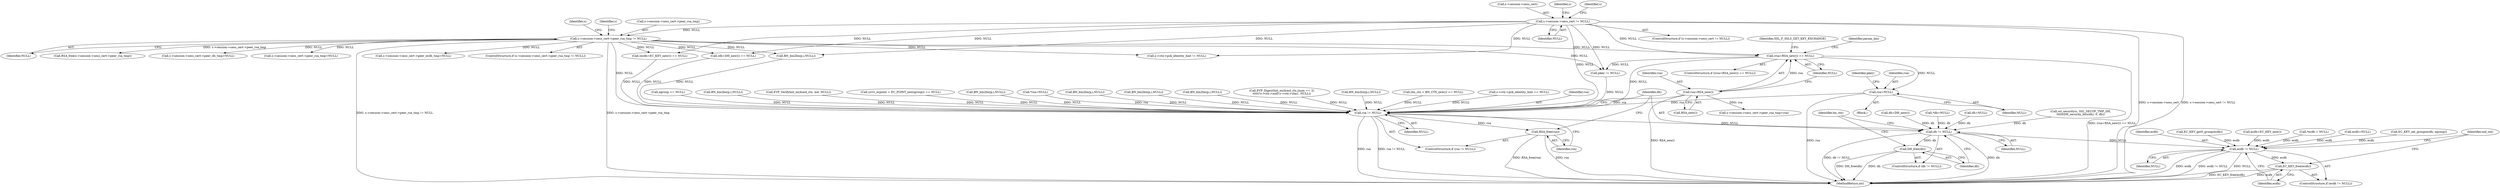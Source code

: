 digraph "0_openssl_ce325c60c74b0fa784f5872404b722e120e5cab0_0@pointer" {
"1000945" [label="(Call,rsa=NULL)"];
"1000799" [label="(Call,(rsa=RSA_new()) == NULL)"];
"1000800" [label="(Call,rsa=RSA_new())"];
"1000290" [label="(Call,s->session->sess_cert != NULL)"];
"1000299" [label="(Call,s->session->sess_cert->peer_rsa_tmp != NULL)"];
"1001763" [label="(Call,rsa != NULL)"];
"1001766" [label="(Call,RSA_free(rsa))"];
"1001769" [label="(Call,dh != NULL)"];
"1001772" [label="(Call,DH_free(dh))"];
"1001779" [label="(Call,ecdh != NULL)"];
"1001782" [label="(Call,EC_KEY_free(ecdh))"];
"1001770" [label="(Identifier,dh)"];
"1001115" [label="(Call,ssl_security(s, SSL_SECOP_TMP_DH,\n\t\t\t\t\t\tDH_security_bits(dh), 0, dh))"];
"1001762" [label="(ControlStructure,if (rsa != NULL))"];
"1001261" [label="(Call,ngroup == NULL)"];
"1000802" [label="(Call,RSA_new())"];
"1000552" [label="(Call,BN_bin2bn(p,i,NULL))"];
"1000317" [label="(Call,s->session->sess_cert->peer_rsa_tmp=NULL)"];
"1000330" [label="(Identifier,s)"];
"1000291" [label="(Call,s->session->sess_cert)"];
"1001098" [label="(Call,BN_bin2bn(p,i,NULL))"];
"1001779" [label="(Call,ecdh != NULL)"];
"1000466" [label="(Call,s->ctx->psk_identity_hint != NULL)"];
"1000956" [label="(Call,dh=DH_new())"];
"1000806" [label="(Identifier,SSL_F_SSL3_GET_KEY_EXCHANGE)"];
"1001205" [label="(Call,(ecdh=EC_KEY_new()) == NULL)"];
"1001768" [label="(ControlStructure,if (dh != NULL))"];
"1000936" [label="(Call,s->session->sess_cert->peer_rsa_tmp=rsa)"];
"1001663" [label="(Call,EVP_VerifyInit_ex(&md_ctx, md, NULL))"];
"1001442" [label="(Call,pkey != NULL)"];
"1000798" [label="(ControlStructure,if ((rsa=RSA_new()) == NULL))"];
"1000369" [label="(Call,s->session->sess_cert->peer_ecdh_tmp=NULL)"];
"1001766" [label="(Call,RSA_free(rsa))"];
"1001769" [label="(Call,dh != NULL)"];
"1000298" [label="(ControlStructure,if (s->session->sess_cert->peer_rsa_tmp != NULL))"];
"1001778" [label="(ControlStructure,if (ecdh != NULL))"];
"1001780" [label="(Identifier,ecdh)"];
"1000290" [label="(Call,s->session->sess_cert != NULL)"];
"1001284" [label="(Call,EC_KEY_get0_group(ecdh))"];
"1000801" [label="(Identifier,rsa)"];
"1001313" [label="(Call,(srvr_ecpoint = EC_POINT_new(group)) == NULL)"];
"1001775" [label="(Identifier,bn_ctx)"];
"1000800" [label="(Call,rsa=RSA_new())"];
"1000603" [label="(Call,BN_bin2bn(p,i,NULL))"];
"1000296" [label="(Identifier,NULL)"];
"1001790" [label="(MethodReturn,int)"];
"1000152" [label="(Call,*rsa=NULL)"];
"1000711" [label="(Call,BN_bin2bn(p,i,NULL))"];
"1001783" [label="(Identifier,ecdh)"];
"1000779" [label="(Block,)"];
"1001773" [label="(Identifier,dh)"];
"1001206" [label="(Call,ecdh=EC_KEY_new())"];
"1000955" [label="(Call,(dh=DH_new()) == NULL)"];
"1000660" [label="(Call,BN_bin2bn(p,i,NULL))"];
"1000289" [label="(ControlStructure,if (s->session->sess_cert != NULL))"];
"1000307" [label="(Identifier,NULL)"];
"1000799" [label="(Call,(rsa=RSA_new()) == NULL)"];
"1000313" [label="(Identifier,s)"];
"1000156" [label="(Call,*dh=NULL)"];
"1000303" [label="(Identifier,s)"];
"1001000" [label="(Call,BN_bin2bn(p,i,NULL))"];
"1001767" [label="(Identifier,rsa)"];
"1001781" [label="(Identifier,NULL)"];
"1001782" [label="(Call,EC_KEY_free(ecdh))"];
"1000299" [label="(Call,s->session->sess_cert->peer_rsa_tmp != NULL)"];
"1000160" [label="(Call,*ecdh = NULL)"];
"1001565" [label="(Call,EVP_DigestInit_ex(&md_ctx,(num == 2)\n\t\t\t\t\t?s->ctx->md5:s->ctx->sha1, NULL))"];
"1001786" [label="(Identifier,md_ctx)"];
"1001763" [label="(Call,rsa != NULL)"];
"1001049" [label="(Call,BN_bin2bn(p,i,NULL))"];
"1000947" [label="(Identifier,NULL)"];
"1000300" [label="(Call,s->session->sess_cert->peer_rsa_tmp)"];
"1000309" [label="(Call,RSA_free(s->session->sess_cert->peer_rsa_tmp))"];
"1001319" [label="(Call,(bn_ctx = BN_CTX_new()) == NULL)"];
"1001443" [label="(Identifier,pkey)"];
"1000946" [label="(Identifier,rsa)"];
"1000488" [label="(Call,s->ctx->psk_identity_hint == NULL)"];
"1001772" [label="(Call,DH_free(dh))"];
"1000945" [label="(Call,rsa=NULL)"];
"1000810" [label="(Identifier,param_len)"];
"1001771" [label="(Identifier,NULL)"];
"1001765" [label="(Identifier,NULL)"];
"1001417" [label="(Call,ecdh=NULL)"];
"1000383" [label="(Identifier,s)"];
"1001271" [label="(Call,EC_KEY_set_group(ecdh, ngroup))"];
"1000803" [label="(Identifier,NULL)"];
"1000343" [label="(Call,s->session->sess_cert->peer_dh_tmp=NULL)"];
"1001176" [label="(Call,dh=NULL)"];
"1001764" [label="(Identifier,rsa)"];
"1000945" -> "1000779"  [label="AST: "];
"1000945" -> "1000947"  [label="CFG: "];
"1000946" -> "1000945"  [label="AST: "];
"1000947" -> "1000945"  [label="AST: "];
"1001443" -> "1000945"  [label="CFG: "];
"1000945" -> "1001790"  [label="DDG: rsa"];
"1000799" -> "1000945"  [label="DDG: NULL"];
"1000945" -> "1001763"  [label="DDG: rsa"];
"1000799" -> "1000798"  [label="AST: "];
"1000799" -> "1000803"  [label="CFG: "];
"1000800" -> "1000799"  [label="AST: "];
"1000803" -> "1000799"  [label="AST: "];
"1000806" -> "1000799"  [label="CFG: "];
"1000810" -> "1000799"  [label="CFG: "];
"1000799" -> "1001790"  [label="DDG: (rsa=RSA_new()) == NULL"];
"1000800" -> "1000799"  [label="DDG: rsa"];
"1000290" -> "1000799"  [label="DDG: NULL"];
"1000299" -> "1000799"  [label="DDG: NULL"];
"1000799" -> "1001442"  [label="DDG: NULL"];
"1000799" -> "1001763"  [label="DDG: NULL"];
"1000800" -> "1000802"  [label="CFG: "];
"1000801" -> "1000800"  [label="AST: "];
"1000802" -> "1000800"  [label="AST: "];
"1000803" -> "1000800"  [label="CFG: "];
"1000800" -> "1001790"  [label="DDG: RSA_new()"];
"1000800" -> "1000936"  [label="DDG: rsa"];
"1000800" -> "1001763"  [label="DDG: rsa"];
"1000290" -> "1000289"  [label="AST: "];
"1000290" -> "1000296"  [label="CFG: "];
"1000291" -> "1000290"  [label="AST: "];
"1000296" -> "1000290"  [label="AST: "];
"1000303" -> "1000290"  [label="CFG: "];
"1000383" -> "1000290"  [label="CFG: "];
"1000290" -> "1001790"  [label="DDG: s->session->sess_cert"];
"1000290" -> "1001790"  [label="DDG: s->session->sess_cert != NULL"];
"1000290" -> "1000299"  [label="DDG: NULL"];
"1000290" -> "1000466"  [label="DDG: NULL"];
"1000290" -> "1000552"  [label="DDG: NULL"];
"1000290" -> "1000955"  [label="DDG: NULL"];
"1000290" -> "1001205"  [label="DDG: NULL"];
"1000290" -> "1001442"  [label="DDG: NULL"];
"1000290" -> "1001763"  [label="DDG: NULL"];
"1000299" -> "1000298"  [label="AST: "];
"1000299" -> "1000307"  [label="CFG: "];
"1000300" -> "1000299"  [label="AST: "];
"1000307" -> "1000299"  [label="AST: "];
"1000313" -> "1000299"  [label="CFG: "];
"1000330" -> "1000299"  [label="CFG: "];
"1000299" -> "1001790"  [label="DDG: s->session->sess_cert->peer_rsa_tmp != NULL"];
"1000299" -> "1001790"  [label="DDG: s->session->sess_cert->peer_rsa_tmp"];
"1000299" -> "1000309"  [label="DDG: s->session->sess_cert->peer_rsa_tmp"];
"1000299" -> "1000317"  [label="DDG: NULL"];
"1000299" -> "1000343"  [label="DDG: NULL"];
"1000299" -> "1000369"  [label="DDG: NULL"];
"1000299" -> "1000466"  [label="DDG: NULL"];
"1000299" -> "1000552"  [label="DDG: NULL"];
"1000299" -> "1000955"  [label="DDG: NULL"];
"1000299" -> "1001205"  [label="DDG: NULL"];
"1000299" -> "1001442"  [label="DDG: NULL"];
"1000299" -> "1001763"  [label="DDG: NULL"];
"1001763" -> "1001762"  [label="AST: "];
"1001763" -> "1001765"  [label="CFG: "];
"1001764" -> "1001763"  [label="AST: "];
"1001765" -> "1001763"  [label="AST: "];
"1001767" -> "1001763"  [label="CFG: "];
"1001770" -> "1001763"  [label="CFG: "];
"1001763" -> "1001790"  [label="DDG: rsa"];
"1001763" -> "1001790"  [label="DDG: rsa != NULL"];
"1000152" -> "1001763"  [label="DDG: rsa"];
"1000711" -> "1001763"  [label="DDG: NULL"];
"1001205" -> "1001763"  [label="DDG: NULL"];
"1000488" -> "1001763"  [label="DDG: NULL"];
"1001313" -> "1001763"  [label="DDG: NULL"];
"1001565" -> "1001763"  [label="DDG: NULL"];
"1001442" -> "1001763"  [label="DDG: NULL"];
"1001663" -> "1001763"  [label="DDG: NULL"];
"1001098" -> "1001763"  [label="DDG: NULL"];
"1000955" -> "1001763"  [label="DDG: NULL"];
"1000603" -> "1001763"  [label="DDG: NULL"];
"1001049" -> "1001763"  [label="DDG: NULL"];
"1001000" -> "1001763"  [label="DDG: NULL"];
"1000660" -> "1001763"  [label="DDG: NULL"];
"1000552" -> "1001763"  [label="DDG: NULL"];
"1001261" -> "1001763"  [label="DDG: NULL"];
"1001319" -> "1001763"  [label="DDG: NULL"];
"1001763" -> "1001766"  [label="DDG: rsa"];
"1001763" -> "1001769"  [label="DDG: NULL"];
"1001766" -> "1001762"  [label="AST: "];
"1001766" -> "1001767"  [label="CFG: "];
"1001767" -> "1001766"  [label="AST: "];
"1001770" -> "1001766"  [label="CFG: "];
"1001766" -> "1001790"  [label="DDG: RSA_free(rsa)"];
"1001766" -> "1001790"  [label="DDG: rsa"];
"1001769" -> "1001768"  [label="AST: "];
"1001769" -> "1001771"  [label="CFG: "];
"1001770" -> "1001769"  [label="AST: "];
"1001771" -> "1001769"  [label="AST: "];
"1001773" -> "1001769"  [label="CFG: "];
"1001775" -> "1001769"  [label="CFG: "];
"1001769" -> "1001790"  [label="DDG: dh != NULL"];
"1001769" -> "1001790"  [label="DDG: dh"];
"1001115" -> "1001769"  [label="DDG: dh"];
"1001176" -> "1001769"  [label="DDG: dh"];
"1000156" -> "1001769"  [label="DDG: dh"];
"1000956" -> "1001769"  [label="DDG: dh"];
"1001769" -> "1001772"  [label="DDG: dh"];
"1001769" -> "1001779"  [label="DDG: NULL"];
"1001772" -> "1001768"  [label="AST: "];
"1001772" -> "1001773"  [label="CFG: "];
"1001773" -> "1001772"  [label="AST: "];
"1001775" -> "1001772"  [label="CFG: "];
"1001772" -> "1001790"  [label="DDG: DH_free(dh)"];
"1001772" -> "1001790"  [label="DDG: dh"];
"1001779" -> "1001778"  [label="AST: "];
"1001779" -> "1001781"  [label="CFG: "];
"1001780" -> "1001779"  [label="AST: "];
"1001781" -> "1001779"  [label="AST: "];
"1001783" -> "1001779"  [label="CFG: "];
"1001786" -> "1001779"  [label="CFG: "];
"1001779" -> "1001790"  [label="DDG: ecdh"];
"1001779" -> "1001790"  [label="DDG: ecdh != NULL"];
"1001779" -> "1001790"  [label="DDG: NULL"];
"1001284" -> "1001779"  [label="DDG: ecdh"];
"1001206" -> "1001779"  [label="DDG: ecdh"];
"1000160" -> "1001779"  [label="DDG: ecdh"];
"1001271" -> "1001779"  [label="DDG: ecdh"];
"1001417" -> "1001779"  [label="DDG: ecdh"];
"1001779" -> "1001782"  [label="DDG: ecdh"];
"1001782" -> "1001778"  [label="AST: "];
"1001782" -> "1001783"  [label="CFG: "];
"1001783" -> "1001782"  [label="AST: "];
"1001786" -> "1001782"  [label="CFG: "];
"1001782" -> "1001790"  [label="DDG: EC_KEY_free(ecdh)"];
"1001782" -> "1001790"  [label="DDG: ecdh"];
}
